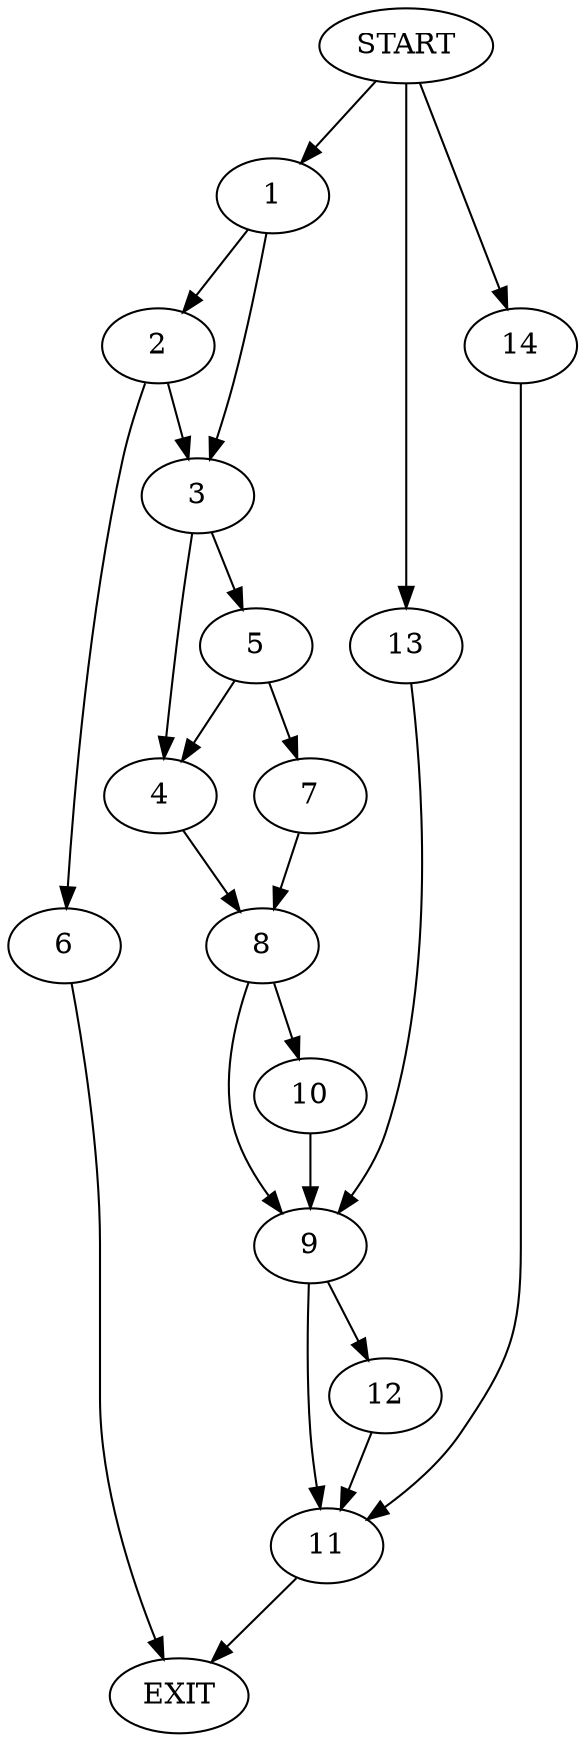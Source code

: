 digraph {
0 [label="START"]
15 [label="EXIT"]
0 -> 1
1 -> 2
1 -> 3
3 -> 4
3 -> 5
2 -> 3
2 -> 6
6 -> 15
5 -> 4
5 -> 7
4 -> 8
7 -> 8
8 -> 9
8 -> 10
10 -> 9
9 -> 11
9 -> 12
0 -> 13
13 -> 9
12 -> 11
11 -> 15
0 -> 14
14 -> 11
}
